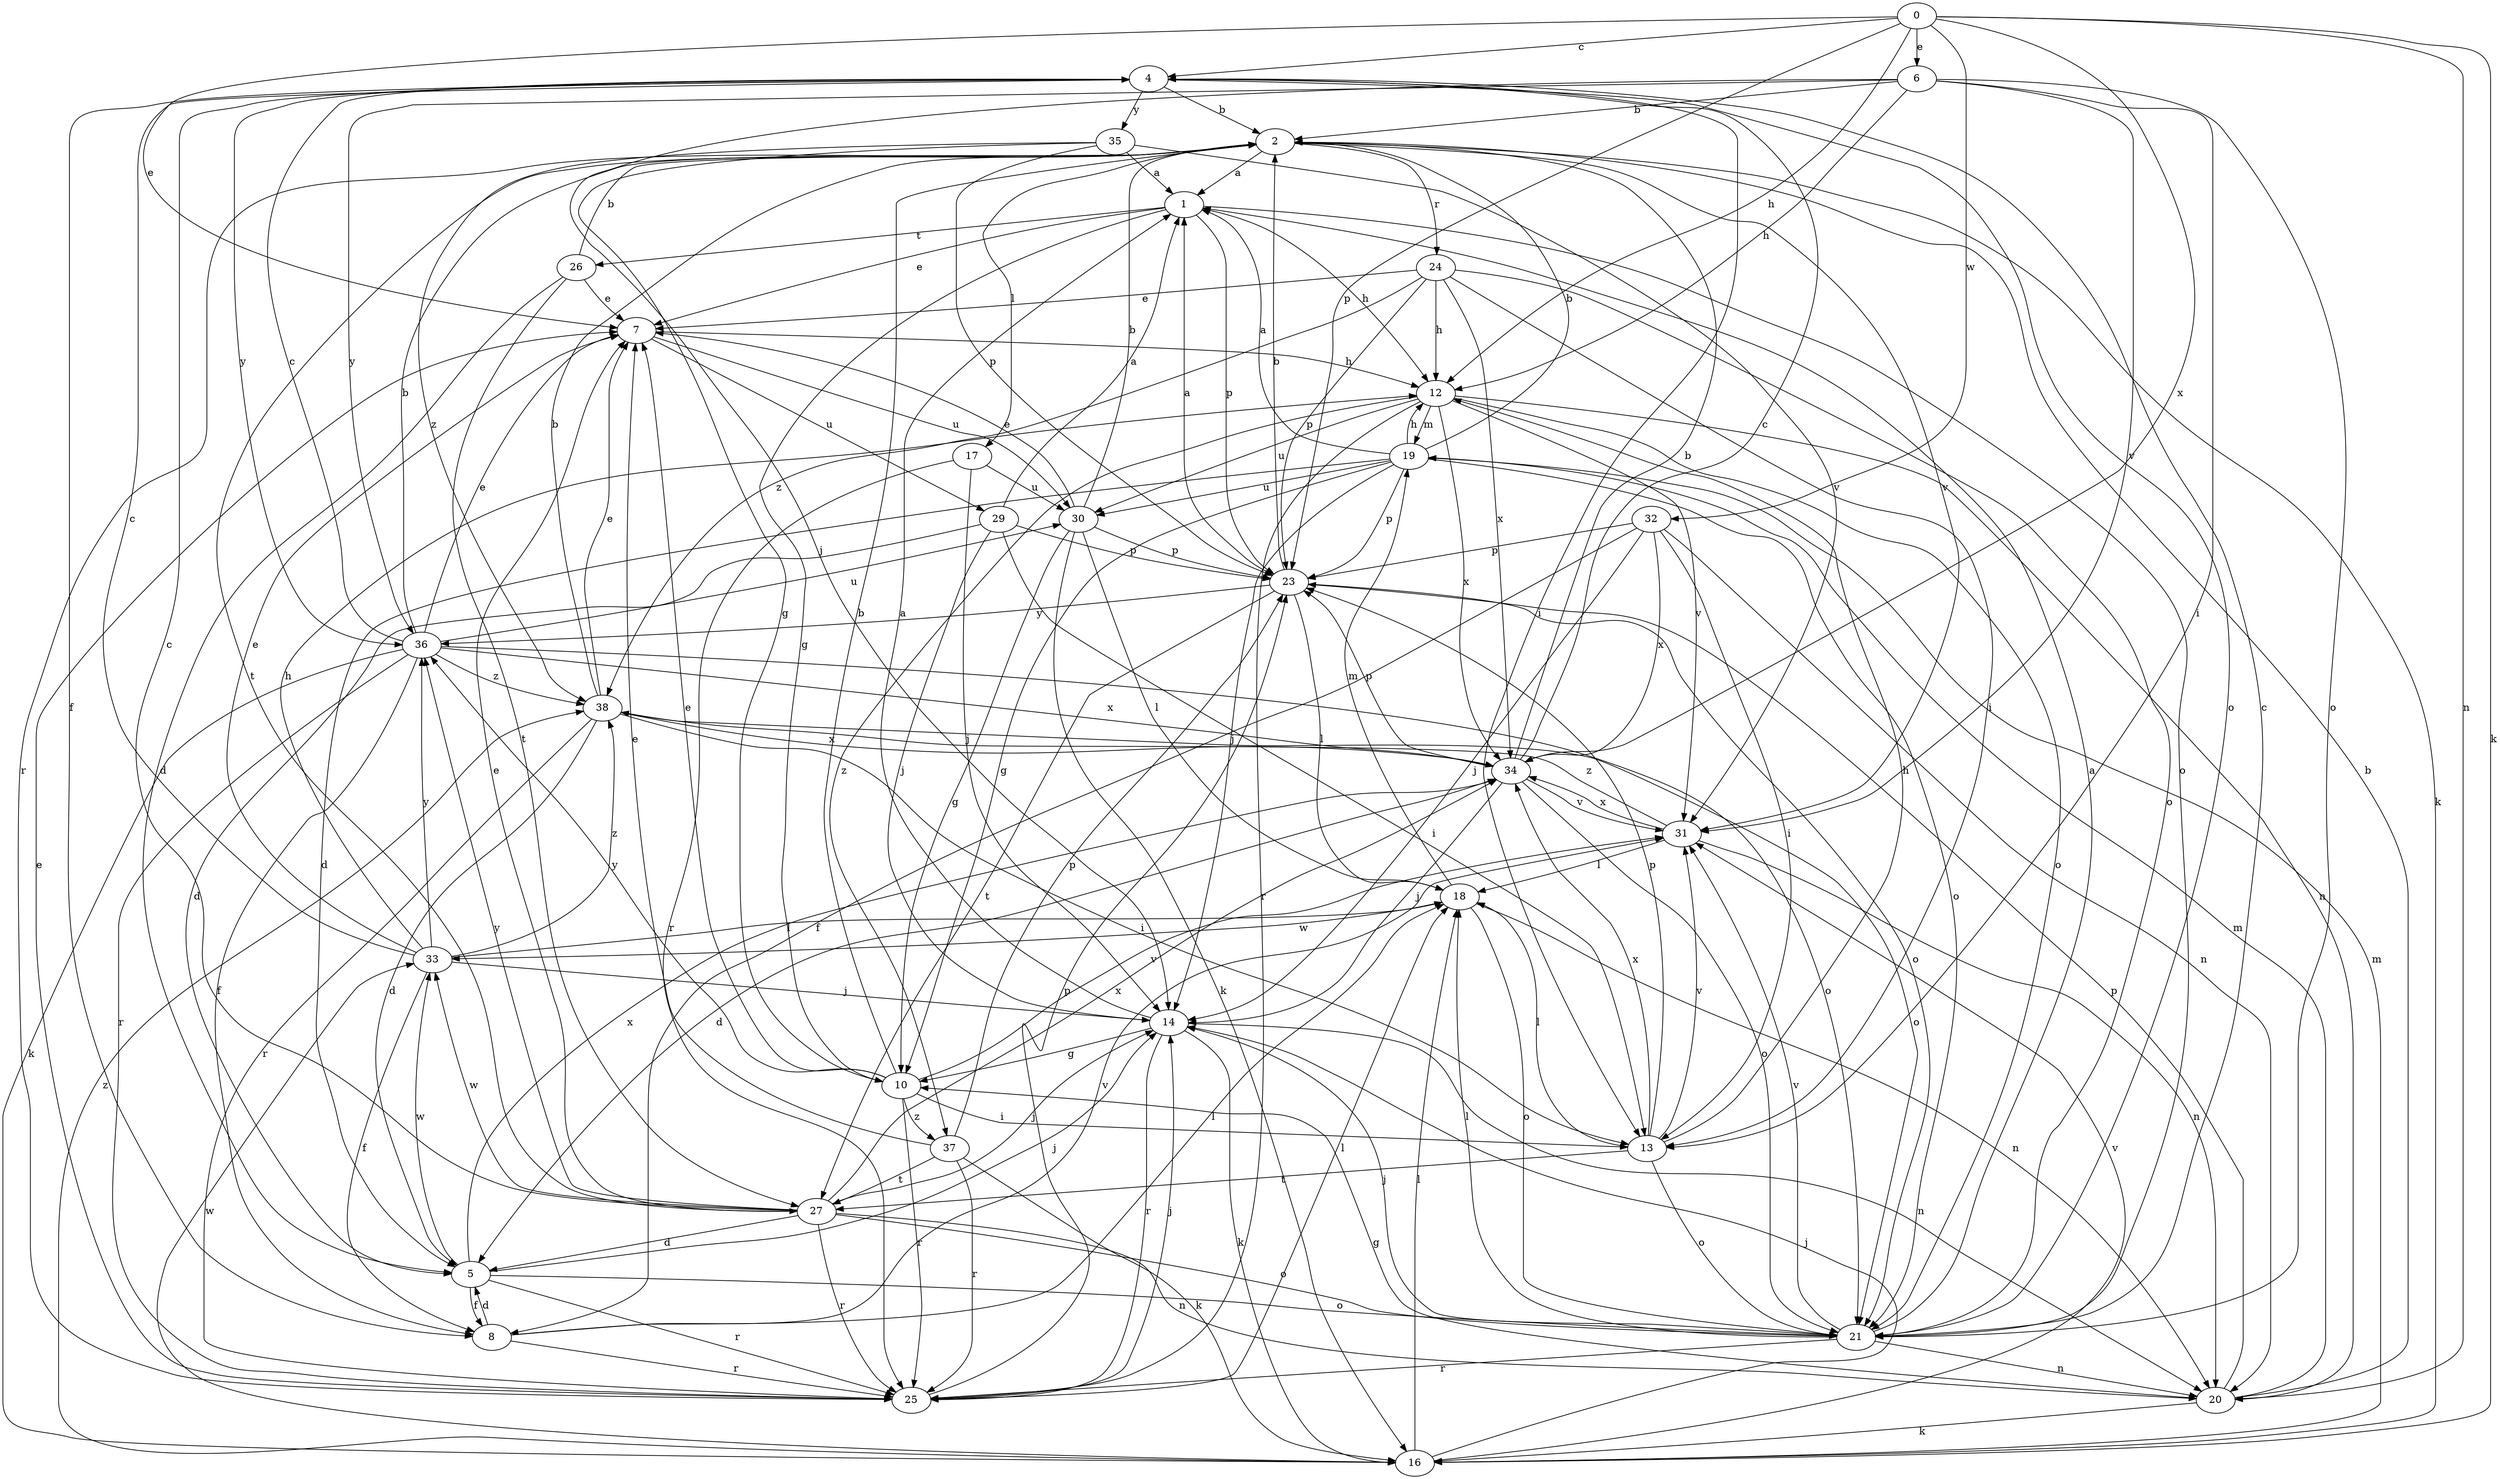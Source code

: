 strict digraph  {
0;
1;
2;
4;
5;
6;
7;
8;
10;
12;
13;
14;
16;
17;
18;
19;
20;
21;
23;
24;
25;
26;
27;
29;
30;
31;
32;
33;
34;
35;
36;
37;
38;
0 -> 4  [label=c];
0 -> 6  [label=e];
0 -> 7  [label=e];
0 -> 12  [label=h];
0 -> 16  [label=k];
0 -> 20  [label=n];
0 -> 23  [label=p];
0 -> 32  [label=w];
0 -> 34  [label=x];
1 -> 7  [label=e];
1 -> 10  [label=g];
1 -> 12  [label=h];
1 -> 21  [label=o];
1 -> 23  [label=p];
1 -> 26  [label=t];
2 -> 1  [label=a];
2 -> 16  [label=k];
2 -> 17  [label=l];
2 -> 24  [label=r];
2 -> 25  [label=r];
2 -> 27  [label=t];
2 -> 31  [label=v];
4 -> 2  [label=b];
4 -> 8  [label=f];
4 -> 13  [label=i];
4 -> 21  [label=o];
4 -> 35  [label=y];
4 -> 36  [label=y];
5 -> 8  [label=f];
5 -> 14  [label=j];
5 -> 21  [label=o];
5 -> 25  [label=r];
5 -> 33  [label=w];
5 -> 34  [label=x];
6 -> 2  [label=b];
6 -> 12  [label=h];
6 -> 13  [label=i];
6 -> 14  [label=j];
6 -> 21  [label=o];
6 -> 31  [label=v];
6 -> 36  [label=y];
7 -> 12  [label=h];
7 -> 29  [label=u];
7 -> 30  [label=u];
8 -> 5  [label=d];
8 -> 18  [label=l];
8 -> 25  [label=r];
8 -> 31  [label=v];
10 -> 2  [label=b];
10 -> 7  [label=e];
10 -> 13  [label=i];
10 -> 25  [label=r];
10 -> 31  [label=v];
10 -> 36  [label=y];
10 -> 37  [label=z];
12 -> 19  [label=m];
12 -> 20  [label=n];
12 -> 21  [label=o];
12 -> 25  [label=r];
12 -> 30  [label=u];
12 -> 31  [label=v];
12 -> 34  [label=x];
12 -> 37  [label=z];
13 -> 12  [label=h];
13 -> 18  [label=l];
13 -> 21  [label=o];
13 -> 23  [label=p];
13 -> 27  [label=t];
13 -> 31  [label=v];
13 -> 34  [label=x];
14 -> 1  [label=a];
14 -> 10  [label=g];
14 -> 16  [label=k];
14 -> 20  [label=n];
14 -> 25  [label=r];
16 -> 14  [label=j];
16 -> 18  [label=l];
16 -> 19  [label=m];
16 -> 31  [label=v];
16 -> 33  [label=w];
16 -> 38  [label=z];
17 -> 14  [label=j];
17 -> 25  [label=r];
17 -> 30  [label=u];
18 -> 19  [label=m];
18 -> 20  [label=n];
18 -> 21  [label=o];
18 -> 33  [label=w];
19 -> 1  [label=a];
19 -> 2  [label=b];
19 -> 5  [label=d];
19 -> 10  [label=g];
19 -> 12  [label=h];
19 -> 14  [label=j];
19 -> 21  [label=o];
19 -> 23  [label=p];
19 -> 30  [label=u];
20 -> 2  [label=b];
20 -> 10  [label=g];
20 -> 16  [label=k];
20 -> 19  [label=m];
20 -> 23  [label=p];
21 -> 1  [label=a];
21 -> 4  [label=c];
21 -> 14  [label=j];
21 -> 18  [label=l];
21 -> 20  [label=n];
21 -> 25  [label=r];
21 -> 31  [label=v];
23 -> 1  [label=a];
23 -> 2  [label=b];
23 -> 18  [label=l];
23 -> 21  [label=o];
23 -> 27  [label=t];
23 -> 36  [label=y];
24 -> 7  [label=e];
24 -> 12  [label=h];
24 -> 13  [label=i];
24 -> 21  [label=o];
24 -> 23  [label=p];
24 -> 34  [label=x];
24 -> 38  [label=z];
25 -> 7  [label=e];
25 -> 14  [label=j];
25 -> 18  [label=l];
25 -> 23  [label=p];
26 -> 2  [label=b];
26 -> 5  [label=d];
26 -> 7  [label=e];
26 -> 27  [label=t];
27 -> 4  [label=c];
27 -> 5  [label=d];
27 -> 7  [label=e];
27 -> 14  [label=j];
27 -> 20  [label=n];
27 -> 21  [label=o];
27 -> 25  [label=r];
27 -> 33  [label=w];
27 -> 34  [label=x];
27 -> 36  [label=y];
29 -> 1  [label=a];
29 -> 5  [label=d];
29 -> 13  [label=i];
29 -> 14  [label=j];
29 -> 23  [label=p];
30 -> 2  [label=b];
30 -> 7  [label=e];
30 -> 10  [label=g];
30 -> 16  [label=k];
30 -> 18  [label=l];
30 -> 23  [label=p];
31 -> 18  [label=l];
31 -> 20  [label=n];
31 -> 34  [label=x];
31 -> 38  [label=z];
32 -> 8  [label=f];
32 -> 13  [label=i];
32 -> 14  [label=j];
32 -> 20  [label=n];
32 -> 23  [label=p];
32 -> 34  [label=x];
33 -> 4  [label=c];
33 -> 7  [label=e];
33 -> 8  [label=f];
33 -> 12  [label=h];
33 -> 14  [label=j];
33 -> 18  [label=l];
33 -> 36  [label=y];
33 -> 38  [label=z];
34 -> 2  [label=b];
34 -> 4  [label=c];
34 -> 5  [label=d];
34 -> 14  [label=j];
34 -> 21  [label=o];
34 -> 23  [label=p];
34 -> 31  [label=v];
35 -> 1  [label=a];
35 -> 10  [label=g];
35 -> 23  [label=p];
35 -> 31  [label=v];
35 -> 38  [label=z];
36 -> 2  [label=b];
36 -> 4  [label=c];
36 -> 7  [label=e];
36 -> 8  [label=f];
36 -> 16  [label=k];
36 -> 21  [label=o];
36 -> 25  [label=r];
36 -> 30  [label=u];
36 -> 34  [label=x];
36 -> 38  [label=z];
37 -> 7  [label=e];
37 -> 16  [label=k];
37 -> 23  [label=p];
37 -> 25  [label=r];
37 -> 27  [label=t];
38 -> 2  [label=b];
38 -> 5  [label=d];
38 -> 7  [label=e];
38 -> 13  [label=i];
38 -> 21  [label=o];
38 -> 25  [label=r];
38 -> 34  [label=x];
}
